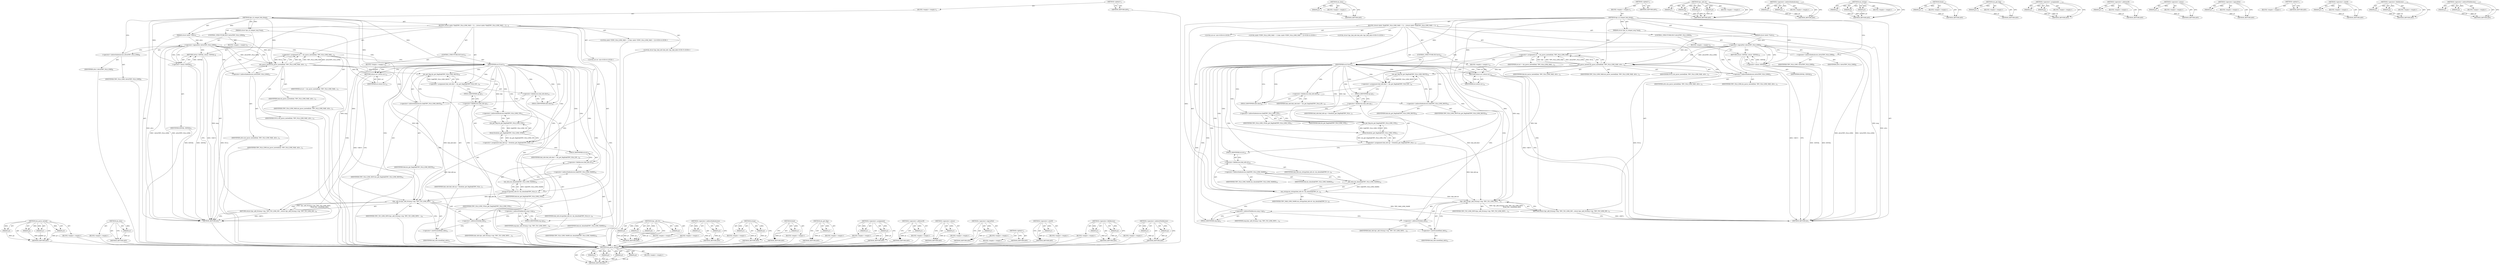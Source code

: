 digraph "&lt;operator&gt;.indirectFieldAccess" {
vulnerable_118 [label=<(METHOD,nla_parse_nested)>];
vulnerable_119 [label=<(PARAM,p1)>];
vulnerable_120 [label=<(PARAM,p2)>];
vulnerable_121 [label=<(PARAM,p3)>];
vulnerable_122 [label=<(PARAM,p4)>];
vulnerable_123 [label=<(BLOCK,&lt;empty&gt;,&lt;empty&gt;)>];
vulnerable_124 [label=<(METHOD_RETURN,ANY)>];
vulnerable_143 [label=<(METHOD,nla_data)>];
vulnerable_144 [label=<(PARAM,p1)>];
vulnerable_145 [label=<(BLOCK,&lt;empty&gt;,&lt;empty&gt;)>];
vulnerable_146 [label=<(METHOD_RETURN,ANY)>];
vulnerable_6 [label=<(METHOD,&lt;global&gt;)<SUB>1</SUB>>];
vulnerable_7 [label=<(BLOCK,&lt;empty&gt;,&lt;empty&gt;)<SUB>1</SUB>>];
vulnerable_8 [label=<(METHOD,tipc_nl_compat_link_dump)<SUB>1</SUB>>];
vulnerable_9 [label=<(PARAM,struct tipc_nl_compat_msg *msg)<SUB>1</SUB>>];
vulnerable_10 [label=<(PARAM,struct nlattr **attrs)<SUB>2</SUB>>];
vulnerable_11 [label=<(BLOCK,{
	struct nlattr *link[TIPC_NLA_LINK_MAX + 1];
...,{
	struct nlattr *link[TIPC_NLA_LINK_MAX + 1];
...)<SUB>3</SUB>>];
vulnerable_12 [label="<(LOCAL,nlattr *[TIPC_NLA_LINK_MAX + 1] link: nlattr *[TIPC_NLA_LINK_MAX + 1])<SUB>4</SUB>>"];
vulnerable_13 [label="<(LOCAL,struct tipc_link_info link_info: tipc_link_info)<SUB>5</SUB>>"];
vulnerable_14 [label="<(LOCAL,int err: int)<SUB>6</SUB>>"];
vulnerable_15 [label=<(CONTROL_STRUCTURE,IF,if (!attrs[TIPC_NLA_LINK]))<SUB>8</SUB>>];
vulnerable_16 [label=<(&lt;operator&gt;.logicalNot,!attrs[TIPC_NLA_LINK])<SUB>8</SUB>>];
vulnerable_17 [label=<(&lt;operator&gt;.indirectIndexAccess,attrs[TIPC_NLA_LINK])<SUB>8</SUB>>];
vulnerable_18 [label=<(IDENTIFIER,attrs,!attrs[TIPC_NLA_LINK])<SUB>8</SUB>>];
vulnerable_19 [label=<(IDENTIFIER,TIPC_NLA_LINK,!attrs[TIPC_NLA_LINK])<SUB>8</SUB>>];
vulnerable_20 [label=<(BLOCK,&lt;empty&gt;,&lt;empty&gt;)<SUB>9</SUB>>];
vulnerable_21 [label=<(RETURN,return -EINVAL;,return -EINVAL;)<SUB>9</SUB>>];
vulnerable_22 [label=<(&lt;operator&gt;.minus,-EINVAL)<SUB>9</SUB>>];
vulnerable_23 [label=<(IDENTIFIER,EINVAL,-EINVAL)<SUB>9</SUB>>];
vulnerable_24 [label=<(&lt;operator&gt;.assignment,err = nla_parse_nested(link, TIPC_NLA_LINK_MAX,...)<SUB>11</SUB>>];
vulnerable_25 [label=<(IDENTIFIER,err,err = nla_parse_nested(link, TIPC_NLA_LINK_MAX,...)<SUB>11</SUB>>];
vulnerable_26 [label=<(nla_parse_nested,nla_parse_nested(link, TIPC_NLA_LINK_MAX, attrs...)<SUB>11</SUB>>];
vulnerable_27 [label=<(IDENTIFIER,link,nla_parse_nested(link, TIPC_NLA_LINK_MAX, attrs...)<SUB>11</SUB>>];
vulnerable_28 [label=<(IDENTIFIER,TIPC_NLA_LINK_MAX,nla_parse_nested(link, TIPC_NLA_LINK_MAX, attrs...)<SUB>11</SUB>>];
vulnerable_29 [label=<(&lt;operator&gt;.indirectIndexAccess,attrs[TIPC_NLA_LINK])<SUB>11</SUB>>];
vulnerable_30 [label=<(IDENTIFIER,attrs,nla_parse_nested(link, TIPC_NLA_LINK_MAX, attrs...)<SUB>11</SUB>>];
vulnerable_31 [label=<(IDENTIFIER,TIPC_NLA_LINK,nla_parse_nested(link, TIPC_NLA_LINK_MAX, attrs...)<SUB>11</SUB>>];
vulnerable_32 [label=<(IDENTIFIER,NULL,nla_parse_nested(link, TIPC_NLA_LINK_MAX, attrs...)<SUB>12</SUB>>];
vulnerable_33 [label=<(CONTROL_STRUCTURE,IF,if (err))<SUB>13</SUB>>];
vulnerable_34 [label=<(IDENTIFIER,err,if (err))<SUB>13</SUB>>];
vulnerable_35 [label=<(BLOCK,&lt;empty&gt;,&lt;empty&gt;)<SUB>14</SUB>>];
vulnerable_36 [label=<(RETURN,return err;,return err;)<SUB>14</SUB>>];
vulnerable_37 [label=<(IDENTIFIER,err,return err;)<SUB>14</SUB>>];
vulnerable_38 [label=<(&lt;operator&gt;.assignment,link_info.dest = nla_get_flag(link[TIPC_NLA_LIN...)<SUB>16</SUB>>];
vulnerable_39 [label=<(&lt;operator&gt;.fieldAccess,link_info.dest)<SUB>16</SUB>>];
vulnerable_40 [label=<(IDENTIFIER,link_info,link_info.dest = nla_get_flag(link[TIPC_NLA_LIN...)<SUB>16</SUB>>];
vulnerable_41 [label=<(FIELD_IDENTIFIER,dest,dest)<SUB>16</SUB>>];
vulnerable_42 [label=<(nla_get_flag,nla_get_flag(link[TIPC_NLA_LINK_DEST]))<SUB>16</SUB>>];
vulnerable_43 [label=<(&lt;operator&gt;.indirectIndexAccess,link[TIPC_NLA_LINK_DEST])<SUB>16</SUB>>];
vulnerable_44 [label=<(IDENTIFIER,link,nla_get_flag(link[TIPC_NLA_LINK_DEST]))<SUB>16</SUB>>];
vulnerable_45 [label=<(IDENTIFIER,TIPC_NLA_LINK_DEST,nla_get_flag(link[TIPC_NLA_LINK_DEST]))<SUB>16</SUB>>];
vulnerable_46 [label=<(&lt;operator&gt;.assignment,link_info.up = htonl(nla_get_flag(link[TIPC_NLA...)<SUB>17</SUB>>];
vulnerable_47 [label=<(&lt;operator&gt;.fieldAccess,link_info.up)<SUB>17</SUB>>];
vulnerable_48 [label=<(IDENTIFIER,link_info,link_info.up = htonl(nla_get_flag(link[TIPC_NLA...)<SUB>17</SUB>>];
vulnerable_49 [label=<(FIELD_IDENTIFIER,up,up)<SUB>17</SUB>>];
vulnerable_50 [label=<(htonl,htonl(nla_get_flag(link[TIPC_NLA_LINK_UP])))<SUB>17</SUB>>];
vulnerable_51 [label=<(nla_get_flag,nla_get_flag(link[TIPC_NLA_LINK_UP]))<SUB>17</SUB>>];
vulnerable_52 [label=<(&lt;operator&gt;.indirectIndexAccess,link[TIPC_NLA_LINK_UP])<SUB>17</SUB>>];
vulnerable_53 [label=<(IDENTIFIER,link,nla_get_flag(link[TIPC_NLA_LINK_UP]))<SUB>17</SUB>>];
vulnerable_54 [label=<(IDENTIFIER,TIPC_NLA_LINK_UP,nla_get_flag(link[TIPC_NLA_LINK_UP]))<SUB>17</SUB>>];
vulnerable_55 [label=<(strcpy,strcpy(link_info.str, nla_data(link[TIPC_NLA_LI...)<SUB>18</SUB>>];
vulnerable_56 [label=<(&lt;operator&gt;.fieldAccess,link_info.str)<SUB>18</SUB>>];
vulnerable_57 [label=<(IDENTIFIER,link_info,strcpy(link_info.str, nla_data(link[TIPC_NLA_LI...)<SUB>18</SUB>>];
vulnerable_58 [label=<(FIELD_IDENTIFIER,str,str)<SUB>18</SUB>>];
vulnerable_59 [label=<(nla_data,nla_data(link[TIPC_NLA_LINK_NAME]))<SUB>18</SUB>>];
vulnerable_60 [label=<(&lt;operator&gt;.indirectIndexAccess,link[TIPC_NLA_LINK_NAME])<SUB>18</SUB>>];
vulnerable_61 [label=<(IDENTIFIER,link,nla_data(link[TIPC_NLA_LINK_NAME]))<SUB>18</SUB>>];
vulnerable_62 [label=<(IDENTIFIER,TIPC_NLA_LINK_NAME,nla_data(link[TIPC_NLA_LINK_NAME]))<SUB>18</SUB>>];
vulnerable_63 [label=<(RETURN,return tipc_add_tlv(msg-&gt;rep, TIPC_TLV_LINK_INF...,return tipc_add_tlv(msg-&gt;rep, TIPC_TLV_LINK_INF...)<SUB>20</SUB>>];
vulnerable_64 [label=<(tipc_add_tlv,tipc_add_tlv(msg-&gt;rep, TIPC_TLV_LINK_INFO,
 			...)<SUB>20</SUB>>];
vulnerable_65 [label=<(&lt;operator&gt;.indirectFieldAccess,msg-&gt;rep)<SUB>20</SUB>>];
vulnerable_66 [label=<(IDENTIFIER,msg,tipc_add_tlv(msg-&gt;rep, TIPC_TLV_LINK_INFO,
 			...)<SUB>20</SUB>>];
vulnerable_67 [label=<(FIELD_IDENTIFIER,rep,rep)<SUB>20</SUB>>];
vulnerable_68 [label=<(IDENTIFIER,TIPC_TLV_LINK_INFO,tipc_add_tlv(msg-&gt;rep, TIPC_TLV_LINK_INFO,
 			...)<SUB>20</SUB>>];
vulnerable_69 [label=<(&lt;operator&gt;.addressOf,&amp;link_info)<SUB>21</SUB>>];
vulnerable_70 [label=<(IDENTIFIER,link_info,tipc_add_tlv(msg-&gt;rep, TIPC_TLV_LINK_INFO,
 			...)<SUB>21</SUB>>];
vulnerable_71 [label=<(&lt;operator&gt;.sizeOf,sizeof(link_info))<SUB>21</SUB>>];
vulnerable_72 [label=<(IDENTIFIER,link_info,sizeof(link_info))<SUB>21</SUB>>];
vulnerable_73 [label=<(METHOD_RETURN,int)<SUB>1</SUB>>];
vulnerable_75 [label=<(METHOD_RETURN,ANY)<SUB>1</SUB>>];
vulnerable_147 [label=<(METHOD,tipc_add_tlv)>];
vulnerable_148 [label=<(PARAM,p1)>];
vulnerable_149 [label=<(PARAM,p2)>];
vulnerable_150 [label=<(PARAM,p3)>];
vulnerable_151 [label=<(PARAM,p4)>];
vulnerable_152 [label=<(BLOCK,&lt;empty&gt;,&lt;empty&gt;)>];
vulnerable_153 [label=<(METHOD_RETURN,ANY)>];
vulnerable_104 [label=<(METHOD,&lt;operator&gt;.indirectIndexAccess)>];
vulnerable_105 [label=<(PARAM,p1)>];
vulnerable_106 [label=<(PARAM,p2)>];
vulnerable_107 [label=<(BLOCK,&lt;empty&gt;,&lt;empty&gt;)>];
vulnerable_108 [label=<(METHOD_RETURN,ANY)>];
vulnerable_138 [label=<(METHOD,strcpy)>];
vulnerable_139 [label=<(PARAM,p1)>];
vulnerable_140 [label=<(PARAM,p2)>];
vulnerable_141 [label=<(BLOCK,&lt;empty&gt;,&lt;empty&gt;)>];
vulnerable_142 [label=<(METHOD_RETURN,ANY)>];
vulnerable_134 [label=<(METHOD,htonl)>];
vulnerable_135 [label=<(PARAM,p1)>];
vulnerable_136 [label=<(BLOCK,&lt;empty&gt;,&lt;empty&gt;)>];
vulnerable_137 [label=<(METHOD_RETURN,ANY)>];
vulnerable_130 [label=<(METHOD,nla_get_flag)>];
vulnerable_131 [label=<(PARAM,p1)>];
vulnerable_132 [label=<(BLOCK,&lt;empty&gt;,&lt;empty&gt;)>];
vulnerable_133 [label=<(METHOD_RETURN,ANY)>];
vulnerable_113 [label=<(METHOD,&lt;operator&gt;.assignment)>];
vulnerable_114 [label=<(PARAM,p1)>];
vulnerable_115 [label=<(PARAM,p2)>];
vulnerable_116 [label=<(BLOCK,&lt;empty&gt;,&lt;empty&gt;)>];
vulnerable_117 [label=<(METHOD_RETURN,ANY)>];
vulnerable_159 [label=<(METHOD,&lt;operator&gt;.addressOf)>];
vulnerable_160 [label=<(PARAM,p1)>];
vulnerable_161 [label=<(BLOCK,&lt;empty&gt;,&lt;empty&gt;)>];
vulnerable_162 [label=<(METHOD_RETURN,ANY)>];
vulnerable_109 [label=<(METHOD,&lt;operator&gt;.minus)>];
vulnerable_110 [label=<(PARAM,p1)>];
vulnerable_111 [label=<(BLOCK,&lt;empty&gt;,&lt;empty&gt;)>];
vulnerable_112 [label=<(METHOD_RETURN,ANY)>];
vulnerable_100 [label=<(METHOD,&lt;operator&gt;.logicalNot)>];
vulnerable_101 [label=<(PARAM,p1)>];
vulnerable_102 [label=<(BLOCK,&lt;empty&gt;,&lt;empty&gt;)>];
vulnerable_103 [label=<(METHOD_RETURN,ANY)>];
vulnerable_94 [label=<(METHOD,&lt;global&gt;)<SUB>1</SUB>>];
vulnerable_95 [label=<(BLOCK,&lt;empty&gt;,&lt;empty&gt;)>];
vulnerable_96 [label=<(METHOD_RETURN,ANY)>];
vulnerable_163 [label=<(METHOD,&lt;operator&gt;.sizeOf)>];
vulnerable_164 [label=<(PARAM,p1)>];
vulnerable_165 [label=<(BLOCK,&lt;empty&gt;,&lt;empty&gt;)>];
vulnerable_166 [label=<(METHOD_RETURN,ANY)>];
vulnerable_125 [label=<(METHOD,&lt;operator&gt;.fieldAccess)>];
vulnerable_126 [label=<(PARAM,p1)>];
vulnerable_127 [label=<(PARAM,p2)>];
vulnerable_128 [label=<(BLOCK,&lt;empty&gt;,&lt;empty&gt;)>];
vulnerable_129 [label=<(METHOD_RETURN,ANY)>];
vulnerable_154 [label=<(METHOD,&lt;operator&gt;.indirectFieldAccess)>];
vulnerable_155 [label=<(PARAM,p1)>];
vulnerable_156 [label=<(PARAM,p2)>];
vulnerable_157 [label=<(BLOCK,&lt;empty&gt;,&lt;empty&gt;)>];
vulnerable_158 [label=<(METHOD_RETURN,ANY)>];
fixed_119 [label=<(METHOD,nla_parse_nested)>];
fixed_120 [label=<(PARAM,p1)>];
fixed_121 [label=<(PARAM,p2)>];
fixed_122 [label=<(PARAM,p3)>];
fixed_123 [label=<(PARAM,p4)>];
fixed_124 [label=<(BLOCK,&lt;empty&gt;,&lt;empty&gt;)>];
fixed_125 [label=<(METHOD_RETURN,ANY)>];
fixed_145 [label=<(METHOD,nla_data)>];
fixed_146 [label=<(PARAM,p1)>];
fixed_147 [label=<(BLOCK,&lt;empty&gt;,&lt;empty&gt;)>];
fixed_148 [label=<(METHOD_RETURN,ANY)>];
fixed_6 [label=<(METHOD,&lt;global&gt;)<SUB>1</SUB>>];
fixed_7 [label=<(BLOCK,&lt;empty&gt;,&lt;empty&gt;)<SUB>1</SUB>>];
fixed_8 [label=<(METHOD,tipc_nl_compat_link_dump)<SUB>1</SUB>>];
fixed_9 [label=<(PARAM,struct tipc_nl_compat_msg *msg)<SUB>1</SUB>>];
fixed_10 [label=<(PARAM,struct nlattr **attrs)<SUB>2</SUB>>];
fixed_11 [label=<(BLOCK,{
	struct nlattr *link[TIPC_NLA_LINK_MAX + 1];
...,{
	struct nlattr *link[TIPC_NLA_LINK_MAX + 1];
...)<SUB>3</SUB>>];
fixed_12 [label="<(LOCAL,nlattr *[TIPC_NLA_LINK_MAX + 1] link: nlattr *[TIPC_NLA_LINK_MAX + 1])<SUB>4</SUB>>"];
fixed_13 [label="<(LOCAL,struct tipc_link_info link_info: tipc_link_info)<SUB>5</SUB>>"];
fixed_14 [label="<(LOCAL,int err: int)<SUB>6</SUB>>"];
fixed_15 [label=<(CONTROL_STRUCTURE,IF,if (!attrs[TIPC_NLA_LINK]))<SUB>8</SUB>>];
fixed_16 [label=<(&lt;operator&gt;.logicalNot,!attrs[TIPC_NLA_LINK])<SUB>8</SUB>>];
fixed_17 [label=<(&lt;operator&gt;.indirectIndexAccess,attrs[TIPC_NLA_LINK])<SUB>8</SUB>>];
fixed_18 [label=<(IDENTIFIER,attrs,!attrs[TIPC_NLA_LINK])<SUB>8</SUB>>];
fixed_19 [label=<(IDENTIFIER,TIPC_NLA_LINK,!attrs[TIPC_NLA_LINK])<SUB>8</SUB>>];
fixed_20 [label=<(BLOCK,&lt;empty&gt;,&lt;empty&gt;)<SUB>9</SUB>>];
fixed_21 [label=<(RETURN,return -EINVAL;,return -EINVAL;)<SUB>9</SUB>>];
fixed_22 [label=<(&lt;operator&gt;.minus,-EINVAL)<SUB>9</SUB>>];
fixed_23 [label=<(IDENTIFIER,EINVAL,-EINVAL)<SUB>9</SUB>>];
fixed_24 [label=<(&lt;operator&gt;.assignment,err = nla_parse_nested(link, TIPC_NLA_LINK_MAX,...)<SUB>11</SUB>>];
fixed_25 [label=<(IDENTIFIER,err,err = nla_parse_nested(link, TIPC_NLA_LINK_MAX,...)<SUB>11</SUB>>];
fixed_26 [label=<(nla_parse_nested,nla_parse_nested(link, TIPC_NLA_LINK_MAX, attrs...)<SUB>11</SUB>>];
fixed_27 [label=<(IDENTIFIER,link,nla_parse_nested(link, TIPC_NLA_LINK_MAX, attrs...)<SUB>11</SUB>>];
fixed_28 [label=<(IDENTIFIER,TIPC_NLA_LINK_MAX,nla_parse_nested(link, TIPC_NLA_LINK_MAX, attrs...)<SUB>11</SUB>>];
fixed_29 [label=<(&lt;operator&gt;.indirectIndexAccess,attrs[TIPC_NLA_LINK])<SUB>11</SUB>>];
fixed_30 [label=<(IDENTIFIER,attrs,nla_parse_nested(link, TIPC_NLA_LINK_MAX, attrs...)<SUB>11</SUB>>];
fixed_31 [label=<(IDENTIFIER,TIPC_NLA_LINK,nla_parse_nested(link, TIPC_NLA_LINK_MAX, attrs...)<SUB>11</SUB>>];
fixed_32 [label=<(IDENTIFIER,NULL,nla_parse_nested(link, TIPC_NLA_LINK_MAX, attrs...)<SUB>12</SUB>>];
fixed_33 [label=<(CONTROL_STRUCTURE,IF,if (err))<SUB>13</SUB>>];
fixed_34 [label=<(IDENTIFIER,err,if (err))<SUB>13</SUB>>];
fixed_35 [label=<(BLOCK,&lt;empty&gt;,&lt;empty&gt;)<SUB>14</SUB>>];
fixed_36 [label=<(RETURN,return err;,return err;)<SUB>14</SUB>>];
fixed_37 [label=<(IDENTIFIER,err,return err;)<SUB>14</SUB>>];
fixed_38 [label=<(&lt;operator&gt;.assignment,link_info.dest = nla_get_flag(link[TIPC_NLA_LIN...)<SUB>16</SUB>>];
fixed_39 [label=<(&lt;operator&gt;.fieldAccess,link_info.dest)<SUB>16</SUB>>];
fixed_40 [label=<(IDENTIFIER,link_info,link_info.dest = nla_get_flag(link[TIPC_NLA_LIN...)<SUB>16</SUB>>];
fixed_41 [label=<(FIELD_IDENTIFIER,dest,dest)<SUB>16</SUB>>];
fixed_42 [label=<(nla_get_flag,nla_get_flag(link[TIPC_NLA_LINK_DEST]))<SUB>16</SUB>>];
fixed_43 [label=<(&lt;operator&gt;.indirectIndexAccess,link[TIPC_NLA_LINK_DEST])<SUB>16</SUB>>];
fixed_44 [label=<(IDENTIFIER,link,nla_get_flag(link[TIPC_NLA_LINK_DEST]))<SUB>16</SUB>>];
fixed_45 [label=<(IDENTIFIER,TIPC_NLA_LINK_DEST,nla_get_flag(link[TIPC_NLA_LINK_DEST]))<SUB>16</SUB>>];
fixed_46 [label=<(&lt;operator&gt;.assignment,link_info.up = htonl(nla_get_flag(link[TIPC_NLA...)<SUB>17</SUB>>];
fixed_47 [label=<(&lt;operator&gt;.fieldAccess,link_info.up)<SUB>17</SUB>>];
fixed_48 [label=<(IDENTIFIER,link_info,link_info.up = htonl(nla_get_flag(link[TIPC_NLA...)<SUB>17</SUB>>];
fixed_49 [label=<(FIELD_IDENTIFIER,up,up)<SUB>17</SUB>>];
fixed_50 [label=<(htonl,htonl(nla_get_flag(link[TIPC_NLA_LINK_UP])))<SUB>17</SUB>>];
fixed_51 [label=<(nla_get_flag,nla_get_flag(link[TIPC_NLA_LINK_UP]))<SUB>17</SUB>>];
fixed_52 [label=<(&lt;operator&gt;.indirectIndexAccess,link[TIPC_NLA_LINK_UP])<SUB>17</SUB>>];
fixed_53 [label=<(IDENTIFIER,link,nla_get_flag(link[TIPC_NLA_LINK_UP]))<SUB>17</SUB>>];
fixed_54 [label=<(IDENTIFIER,TIPC_NLA_LINK_UP,nla_get_flag(link[TIPC_NLA_LINK_UP]))<SUB>17</SUB>>];
fixed_55 [label=<(nla_strlcpy,nla_strlcpy(link_info.str, nla_data(link[TIPC_N...)<SUB>18</SUB>>];
fixed_56 [label=<(&lt;operator&gt;.fieldAccess,link_info.str)<SUB>18</SUB>>];
fixed_57 [label=<(IDENTIFIER,link_info,nla_strlcpy(link_info.str, nla_data(link[TIPC_N...)<SUB>18</SUB>>];
fixed_58 [label=<(FIELD_IDENTIFIER,str,str)<SUB>18</SUB>>];
fixed_59 [label=<(nla_data,nla_data(link[TIPC_NLA_LINK_NAME]))<SUB>18</SUB>>];
fixed_60 [label=<(&lt;operator&gt;.indirectIndexAccess,link[TIPC_NLA_LINK_NAME])<SUB>18</SUB>>];
fixed_61 [label=<(IDENTIFIER,link,nla_data(link[TIPC_NLA_LINK_NAME]))<SUB>18</SUB>>];
fixed_62 [label=<(IDENTIFIER,TIPC_NLA_LINK_NAME,nla_data(link[TIPC_NLA_LINK_NAME]))<SUB>18</SUB>>];
fixed_63 [label=<(IDENTIFIER,TIPC_MAX_LINK_NAME,nla_strlcpy(link_info.str, nla_data(link[TIPC_N...)<SUB>19</SUB>>];
fixed_64 [label=<(RETURN,return tipc_add_tlv(msg-&gt;rep, TIPC_TLV_LINK_INF...,return tipc_add_tlv(msg-&gt;rep, TIPC_TLV_LINK_INF...)<SUB>21</SUB>>];
fixed_65 [label=<(tipc_add_tlv,tipc_add_tlv(msg-&gt;rep, TIPC_TLV_LINK_INFO,
 			...)<SUB>21</SUB>>];
fixed_66 [label=<(&lt;operator&gt;.indirectFieldAccess,msg-&gt;rep)<SUB>21</SUB>>];
fixed_67 [label=<(IDENTIFIER,msg,tipc_add_tlv(msg-&gt;rep, TIPC_TLV_LINK_INFO,
 			...)<SUB>21</SUB>>];
fixed_68 [label=<(FIELD_IDENTIFIER,rep,rep)<SUB>21</SUB>>];
fixed_69 [label=<(IDENTIFIER,TIPC_TLV_LINK_INFO,tipc_add_tlv(msg-&gt;rep, TIPC_TLV_LINK_INFO,
 			...)<SUB>21</SUB>>];
fixed_70 [label=<(&lt;operator&gt;.addressOf,&amp;link_info)<SUB>22</SUB>>];
fixed_71 [label=<(IDENTIFIER,link_info,tipc_add_tlv(msg-&gt;rep, TIPC_TLV_LINK_INFO,
 			...)<SUB>22</SUB>>];
fixed_72 [label=<(&lt;operator&gt;.sizeOf,sizeof(link_info))<SUB>22</SUB>>];
fixed_73 [label=<(IDENTIFIER,link_info,sizeof(link_info))<SUB>22</SUB>>];
fixed_74 [label=<(METHOD_RETURN,int)<SUB>1</SUB>>];
fixed_76 [label=<(METHOD_RETURN,ANY)<SUB>1</SUB>>];
fixed_149 [label=<(METHOD,tipc_add_tlv)>];
fixed_150 [label=<(PARAM,p1)>];
fixed_151 [label=<(PARAM,p2)>];
fixed_152 [label=<(PARAM,p3)>];
fixed_153 [label=<(PARAM,p4)>];
fixed_154 [label=<(BLOCK,&lt;empty&gt;,&lt;empty&gt;)>];
fixed_155 [label=<(METHOD_RETURN,ANY)>];
fixed_105 [label=<(METHOD,&lt;operator&gt;.indirectIndexAccess)>];
fixed_106 [label=<(PARAM,p1)>];
fixed_107 [label=<(PARAM,p2)>];
fixed_108 [label=<(BLOCK,&lt;empty&gt;,&lt;empty&gt;)>];
fixed_109 [label=<(METHOD_RETURN,ANY)>];
fixed_139 [label=<(METHOD,nla_strlcpy)>];
fixed_140 [label=<(PARAM,p1)>];
fixed_141 [label=<(PARAM,p2)>];
fixed_142 [label=<(PARAM,p3)>];
fixed_143 [label=<(BLOCK,&lt;empty&gt;,&lt;empty&gt;)>];
fixed_144 [label=<(METHOD_RETURN,ANY)>];
fixed_135 [label=<(METHOD,htonl)>];
fixed_136 [label=<(PARAM,p1)>];
fixed_137 [label=<(BLOCK,&lt;empty&gt;,&lt;empty&gt;)>];
fixed_138 [label=<(METHOD_RETURN,ANY)>];
fixed_131 [label=<(METHOD,nla_get_flag)>];
fixed_132 [label=<(PARAM,p1)>];
fixed_133 [label=<(BLOCK,&lt;empty&gt;,&lt;empty&gt;)>];
fixed_134 [label=<(METHOD_RETURN,ANY)>];
fixed_114 [label=<(METHOD,&lt;operator&gt;.assignment)>];
fixed_115 [label=<(PARAM,p1)>];
fixed_116 [label=<(PARAM,p2)>];
fixed_117 [label=<(BLOCK,&lt;empty&gt;,&lt;empty&gt;)>];
fixed_118 [label=<(METHOD_RETURN,ANY)>];
fixed_161 [label=<(METHOD,&lt;operator&gt;.addressOf)>];
fixed_162 [label=<(PARAM,p1)>];
fixed_163 [label=<(BLOCK,&lt;empty&gt;,&lt;empty&gt;)>];
fixed_164 [label=<(METHOD_RETURN,ANY)>];
fixed_110 [label=<(METHOD,&lt;operator&gt;.minus)>];
fixed_111 [label=<(PARAM,p1)>];
fixed_112 [label=<(BLOCK,&lt;empty&gt;,&lt;empty&gt;)>];
fixed_113 [label=<(METHOD_RETURN,ANY)>];
fixed_101 [label=<(METHOD,&lt;operator&gt;.logicalNot)>];
fixed_102 [label=<(PARAM,p1)>];
fixed_103 [label=<(BLOCK,&lt;empty&gt;,&lt;empty&gt;)>];
fixed_104 [label=<(METHOD_RETURN,ANY)>];
fixed_95 [label=<(METHOD,&lt;global&gt;)<SUB>1</SUB>>];
fixed_96 [label=<(BLOCK,&lt;empty&gt;,&lt;empty&gt;)>];
fixed_97 [label=<(METHOD_RETURN,ANY)>];
fixed_165 [label=<(METHOD,&lt;operator&gt;.sizeOf)>];
fixed_166 [label=<(PARAM,p1)>];
fixed_167 [label=<(BLOCK,&lt;empty&gt;,&lt;empty&gt;)>];
fixed_168 [label=<(METHOD_RETURN,ANY)>];
fixed_126 [label=<(METHOD,&lt;operator&gt;.fieldAccess)>];
fixed_127 [label=<(PARAM,p1)>];
fixed_128 [label=<(PARAM,p2)>];
fixed_129 [label=<(BLOCK,&lt;empty&gt;,&lt;empty&gt;)>];
fixed_130 [label=<(METHOD_RETURN,ANY)>];
fixed_156 [label=<(METHOD,&lt;operator&gt;.indirectFieldAccess)>];
fixed_157 [label=<(PARAM,p1)>];
fixed_158 [label=<(PARAM,p2)>];
fixed_159 [label=<(BLOCK,&lt;empty&gt;,&lt;empty&gt;)>];
fixed_160 [label=<(METHOD_RETURN,ANY)>];
vulnerable_118 -> vulnerable_119  [key=0, label="AST: "];
vulnerable_118 -> vulnerable_119  [key=1, label="DDG: "];
vulnerable_118 -> vulnerable_123  [key=0, label="AST: "];
vulnerable_118 -> vulnerable_120  [key=0, label="AST: "];
vulnerable_118 -> vulnerable_120  [key=1, label="DDG: "];
vulnerable_118 -> vulnerable_124  [key=0, label="AST: "];
vulnerable_118 -> vulnerable_124  [key=1, label="CFG: "];
vulnerable_118 -> vulnerable_121  [key=0, label="AST: "];
vulnerable_118 -> vulnerable_121  [key=1, label="DDG: "];
vulnerable_118 -> vulnerable_122  [key=0, label="AST: "];
vulnerable_118 -> vulnerable_122  [key=1, label="DDG: "];
vulnerable_119 -> vulnerable_124  [key=0, label="DDG: p1"];
vulnerable_120 -> vulnerable_124  [key=0, label="DDG: p2"];
vulnerable_121 -> vulnerable_124  [key=0, label="DDG: p3"];
vulnerable_122 -> vulnerable_124  [key=0, label="DDG: p4"];
vulnerable_123 -> fixed_119  [key=0];
vulnerable_124 -> fixed_119  [key=0];
vulnerable_143 -> vulnerable_144  [key=0, label="AST: "];
vulnerable_143 -> vulnerable_144  [key=1, label="DDG: "];
vulnerable_143 -> vulnerable_145  [key=0, label="AST: "];
vulnerable_143 -> vulnerable_146  [key=0, label="AST: "];
vulnerable_143 -> vulnerable_146  [key=1, label="CFG: "];
vulnerable_144 -> vulnerable_146  [key=0, label="DDG: p1"];
vulnerable_145 -> fixed_119  [key=0];
vulnerable_146 -> fixed_119  [key=0];
vulnerable_6 -> vulnerable_7  [key=0, label="AST: "];
vulnerable_6 -> vulnerable_75  [key=0, label="AST: "];
vulnerable_6 -> vulnerable_75  [key=1, label="CFG: "];
vulnerable_7 -> vulnerable_8  [key=0, label="AST: "];
vulnerable_8 -> vulnerable_9  [key=0, label="AST: "];
vulnerable_8 -> vulnerable_9  [key=1, label="DDG: "];
vulnerable_8 -> vulnerable_10  [key=0, label="AST: "];
vulnerable_8 -> vulnerable_10  [key=1, label="DDG: "];
vulnerable_8 -> vulnerable_11  [key=0, label="AST: "];
vulnerable_8 -> vulnerable_73  [key=0, label="AST: "];
vulnerable_8 -> vulnerable_17  [key=0, label="CFG: "];
vulnerable_8 -> vulnerable_34  [key=0, label="DDG: "];
vulnerable_8 -> vulnerable_26  [key=0, label="DDG: "];
vulnerable_8 -> vulnerable_64  [key=0, label="DDG: "];
vulnerable_8 -> vulnerable_37  [key=0, label="DDG: "];
vulnerable_8 -> vulnerable_22  [key=0, label="DDG: "];
vulnerable_9 -> vulnerable_73  [key=0, label="DDG: msg"];
vulnerable_9 -> vulnerable_64  [key=0, label="DDG: msg"];
vulnerable_10 -> vulnerable_73  [key=0, label="DDG: attrs"];
vulnerable_10 -> vulnerable_16  [key=0, label="DDG: attrs"];
vulnerable_10 -> vulnerable_26  [key=0, label="DDG: attrs"];
vulnerable_11 -> vulnerable_12  [key=0, label="AST: "];
vulnerable_11 -> vulnerable_13  [key=0, label="AST: "];
vulnerable_11 -> vulnerable_14  [key=0, label="AST: "];
vulnerable_11 -> vulnerable_15  [key=0, label="AST: "];
vulnerable_11 -> vulnerable_24  [key=0, label="AST: "];
vulnerable_11 -> vulnerable_33  [key=0, label="AST: "];
vulnerable_11 -> vulnerable_38  [key=0, label="AST: "];
vulnerable_11 -> vulnerable_46  [key=0, label="AST: "];
vulnerable_11 -> vulnerable_55  [key=0, label="AST: "];
vulnerable_11 -> vulnerable_63  [key=0, label="AST: "];
vulnerable_12 -> fixed_119  [key=0];
vulnerable_13 -> fixed_119  [key=0];
vulnerable_14 -> fixed_119  [key=0];
vulnerable_15 -> vulnerable_16  [key=0, label="AST: "];
vulnerable_15 -> vulnerable_20  [key=0, label="AST: "];
vulnerable_16 -> vulnerable_17  [key=0, label="AST: "];
vulnerable_16 -> vulnerable_22  [key=0, label="CFG: "];
vulnerable_16 -> vulnerable_22  [key=1, label="CDG: "];
vulnerable_16 -> vulnerable_29  [key=0, label="CFG: "];
vulnerable_16 -> vulnerable_29  [key=1, label="CDG: "];
vulnerable_16 -> vulnerable_73  [key=0, label="DDG: attrs[TIPC_NLA_LINK]"];
vulnerable_16 -> vulnerable_73  [key=1, label="DDG: !attrs[TIPC_NLA_LINK]"];
vulnerable_16 -> vulnerable_26  [key=0, label="DDG: attrs[TIPC_NLA_LINK]"];
vulnerable_16 -> vulnerable_26  [key=1, label="CDG: "];
vulnerable_16 -> vulnerable_34  [key=0, label="CDG: "];
vulnerable_16 -> vulnerable_21  [key=0, label="CDG: "];
vulnerable_16 -> vulnerable_24  [key=0, label="CDG: "];
vulnerable_17 -> vulnerable_18  [key=0, label="AST: "];
vulnerable_17 -> vulnerable_19  [key=0, label="AST: "];
vulnerable_17 -> vulnerable_16  [key=0, label="CFG: "];
vulnerable_18 -> fixed_119  [key=0];
vulnerable_19 -> fixed_119  [key=0];
vulnerable_20 -> vulnerable_21  [key=0, label="AST: "];
vulnerable_21 -> vulnerable_22  [key=0, label="AST: "];
vulnerable_21 -> vulnerable_73  [key=0, label="CFG: "];
vulnerable_21 -> vulnerable_73  [key=1, label="DDG: &lt;RET&gt;"];
vulnerable_22 -> vulnerable_23  [key=0, label="AST: "];
vulnerable_22 -> vulnerable_21  [key=0, label="CFG: "];
vulnerable_22 -> vulnerable_21  [key=1, label="DDG: -EINVAL"];
vulnerable_22 -> vulnerable_73  [key=0, label="DDG: EINVAL"];
vulnerable_22 -> vulnerable_73  [key=1, label="DDG: -EINVAL"];
vulnerable_23 -> fixed_119  [key=0];
vulnerable_24 -> vulnerable_25  [key=0, label="AST: "];
vulnerable_24 -> vulnerable_26  [key=0, label="AST: "];
vulnerable_24 -> vulnerable_34  [key=0, label="CFG: "];
vulnerable_24 -> vulnerable_37  [key=0, label="DDG: err"];
vulnerable_25 -> fixed_119  [key=0];
vulnerable_26 -> vulnerable_27  [key=0, label="AST: "];
vulnerable_26 -> vulnerable_28  [key=0, label="AST: "];
vulnerable_26 -> vulnerable_29  [key=0, label="AST: "];
vulnerable_26 -> vulnerable_32  [key=0, label="AST: "];
vulnerable_26 -> vulnerable_24  [key=0, label="CFG: "];
vulnerable_26 -> vulnerable_24  [key=1, label="DDG: link"];
vulnerable_26 -> vulnerable_24  [key=2, label="DDG: TIPC_NLA_LINK_MAX"];
vulnerable_26 -> vulnerable_24  [key=3, label="DDG: attrs[TIPC_NLA_LINK]"];
vulnerable_26 -> vulnerable_24  [key=4, label="DDG: NULL"];
vulnerable_26 -> vulnerable_73  [key=0, label="DDG: NULL"];
vulnerable_26 -> vulnerable_42  [key=0, label="DDG: link"];
vulnerable_26 -> vulnerable_59  [key=0, label="DDG: link"];
vulnerable_26 -> vulnerable_51  [key=0, label="DDG: link"];
vulnerable_27 -> fixed_119  [key=0];
vulnerable_28 -> fixed_119  [key=0];
vulnerable_29 -> vulnerable_30  [key=0, label="AST: "];
vulnerable_29 -> vulnerable_31  [key=0, label="AST: "];
vulnerable_29 -> vulnerable_26  [key=0, label="CFG: "];
vulnerable_30 -> fixed_119  [key=0];
vulnerable_31 -> fixed_119  [key=0];
vulnerable_32 -> fixed_119  [key=0];
vulnerable_33 -> vulnerable_34  [key=0, label="AST: "];
vulnerable_33 -> vulnerable_35  [key=0, label="AST: "];
vulnerable_34 -> vulnerable_36  [key=0, label="CFG: "];
vulnerable_34 -> vulnerable_36  [key=1, label="CDG: "];
vulnerable_34 -> vulnerable_41  [key=0, label="CFG: "];
vulnerable_34 -> vulnerable_41  [key=1, label="CDG: "];
vulnerable_34 -> vulnerable_47  [key=0, label="CDG: "];
vulnerable_34 -> vulnerable_49  [key=0, label="CDG: "];
vulnerable_34 -> vulnerable_60  [key=0, label="CDG: "];
vulnerable_34 -> vulnerable_64  [key=0, label="CDG: "];
vulnerable_34 -> vulnerable_42  [key=0, label="CDG: "];
vulnerable_34 -> vulnerable_51  [key=0, label="CDG: "];
vulnerable_34 -> vulnerable_52  [key=0, label="CDG: "];
vulnerable_34 -> vulnerable_46  [key=0, label="CDG: "];
vulnerable_34 -> vulnerable_38  [key=0, label="CDG: "];
vulnerable_34 -> vulnerable_56  [key=0, label="CDG: "];
vulnerable_34 -> vulnerable_69  [key=0, label="CDG: "];
vulnerable_34 -> vulnerable_67  [key=0, label="CDG: "];
vulnerable_34 -> vulnerable_65  [key=0, label="CDG: "];
vulnerable_34 -> vulnerable_50  [key=0, label="CDG: "];
vulnerable_34 -> vulnerable_59  [key=0, label="CDG: "];
vulnerable_34 -> vulnerable_43  [key=0, label="CDG: "];
vulnerable_34 -> vulnerable_58  [key=0, label="CDG: "];
vulnerable_34 -> vulnerable_71  [key=0, label="CDG: "];
vulnerable_34 -> vulnerable_63  [key=0, label="CDG: "];
vulnerable_34 -> vulnerable_55  [key=0, label="CDG: "];
vulnerable_34 -> vulnerable_39  [key=0, label="CDG: "];
vulnerable_35 -> vulnerable_36  [key=0, label="AST: "];
vulnerable_36 -> vulnerable_37  [key=0, label="AST: "];
vulnerable_36 -> vulnerable_73  [key=0, label="CFG: "];
vulnerable_36 -> vulnerable_73  [key=1, label="DDG: &lt;RET&gt;"];
vulnerable_37 -> vulnerable_36  [key=0, label="DDG: err"];
vulnerable_38 -> vulnerable_39  [key=0, label="AST: "];
vulnerable_38 -> vulnerable_42  [key=0, label="AST: "];
vulnerable_38 -> vulnerable_49  [key=0, label="CFG: "];
vulnerable_38 -> vulnerable_64  [key=0, label="DDG: link_info.dest"];
vulnerable_39 -> vulnerable_40  [key=0, label="AST: "];
vulnerable_39 -> vulnerable_41  [key=0, label="AST: "];
vulnerable_39 -> vulnerable_43  [key=0, label="CFG: "];
vulnerable_40 -> fixed_119  [key=0];
vulnerable_41 -> vulnerable_39  [key=0, label="CFG: "];
vulnerable_42 -> vulnerable_43  [key=0, label="AST: "];
vulnerable_42 -> vulnerable_38  [key=0, label="CFG: "];
vulnerable_42 -> vulnerable_38  [key=1, label="DDG: link[TIPC_NLA_LINK_DEST]"];
vulnerable_43 -> vulnerable_44  [key=0, label="AST: "];
vulnerable_43 -> vulnerable_45  [key=0, label="AST: "];
vulnerable_43 -> vulnerable_42  [key=0, label="CFG: "];
vulnerable_44 -> fixed_119  [key=0];
vulnerable_45 -> fixed_119  [key=0];
vulnerable_46 -> vulnerable_47  [key=0, label="AST: "];
vulnerable_46 -> vulnerable_50  [key=0, label="AST: "];
vulnerable_46 -> vulnerable_58  [key=0, label="CFG: "];
vulnerable_46 -> vulnerable_64  [key=0, label="DDG: link_info.up"];
vulnerable_47 -> vulnerable_48  [key=0, label="AST: "];
vulnerable_47 -> vulnerable_49  [key=0, label="AST: "];
vulnerable_47 -> vulnerable_52  [key=0, label="CFG: "];
vulnerable_48 -> fixed_119  [key=0];
vulnerable_49 -> vulnerable_47  [key=0, label="CFG: "];
vulnerable_50 -> vulnerable_51  [key=0, label="AST: "];
vulnerable_50 -> vulnerable_46  [key=0, label="CFG: "];
vulnerable_50 -> vulnerable_46  [key=1, label="DDG: nla_get_flag(link[TIPC_NLA_LINK_UP])"];
vulnerable_51 -> vulnerable_52  [key=0, label="AST: "];
vulnerable_51 -> vulnerable_50  [key=0, label="CFG: "];
vulnerable_51 -> vulnerable_50  [key=1, label="DDG: link[TIPC_NLA_LINK_UP]"];
vulnerable_52 -> vulnerable_53  [key=0, label="AST: "];
vulnerable_52 -> vulnerable_54  [key=0, label="AST: "];
vulnerable_52 -> vulnerable_51  [key=0, label="CFG: "];
vulnerable_53 -> fixed_119  [key=0];
vulnerable_54 -> fixed_119  [key=0];
vulnerable_55 -> vulnerable_56  [key=0, label="AST: "];
vulnerable_55 -> vulnerable_59  [key=0, label="AST: "];
vulnerable_55 -> vulnerable_67  [key=0, label="CFG: "];
vulnerable_55 -> vulnerable_64  [key=0, label="DDG: link_info.str"];
vulnerable_56 -> vulnerable_57  [key=0, label="AST: "];
vulnerable_56 -> vulnerable_58  [key=0, label="AST: "];
vulnerable_56 -> vulnerable_60  [key=0, label="CFG: "];
vulnerable_57 -> fixed_119  [key=0];
vulnerable_58 -> vulnerable_56  [key=0, label="CFG: "];
vulnerable_59 -> vulnerable_60  [key=0, label="AST: "];
vulnerable_59 -> vulnerable_55  [key=0, label="CFG: "];
vulnerable_59 -> vulnerable_55  [key=1, label="DDG: link[TIPC_NLA_LINK_NAME]"];
vulnerable_60 -> vulnerable_61  [key=0, label="AST: "];
vulnerable_60 -> vulnerable_62  [key=0, label="AST: "];
vulnerable_60 -> vulnerable_59  [key=0, label="CFG: "];
vulnerable_61 -> fixed_119  [key=0];
vulnerable_62 -> fixed_119  [key=0];
vulnerable_63 -> vulnerable_64  [key=0, label="AST: "];
vulnerable_63 -> vulnerable_73  [key=0, label="CFG: "];
vulnerable_63 -> vulnerable_73  [key=1, label="DDG: &lt;RET&gt;"];
vulnerable_64 -> vulnerable_65  [key=0, label="AST: "];
vulnerable_64 -> vulnerable_68  [key=0, label="AST: "];
vulnerable_64 -> vulnerable_69  [key=0, label="AST: "];
vulnerable_64 -> vulnerable_71  [key=0, label="AST: "];
vulnerable_64 -> vulnerable_63  [key=0, label="CFG: "];
vulnerable_64 -> vulnerable_63  [key=1, label="DDG: tipc_add_tlv(msg-&gt;rep, TIPC_TLV_LINK_INFO,
 			    &amp;link_info, sizeof(link_info))"];
vulnerable_65 -> vulnerable_66  [key=0, label="AST: "];
vulnerable_65 -> vulnerable_67  [key=0, label="AST: "];
vulnerable_65 -> vulnerable_69  [key=0, label="CFG: "];
vulnerable_66 -> fixed_119  [key=0];
vulnerable_67 -> vulnerable_65  [key=0, label="CFG: "];
vulnerable_68 -> fixed_119  [key=0];
vulnerable_69 -> vulnerable_70  [key=0, label="AST: "];
vulnerable_69 -> vulnerable_71  [key=0, label="CFG: "];
vulnerable_70 -> fixed_119  [key=0];
vulnerable_71 -> vulnerable_72  [key=0, label="AST: "];
vulnerable_71 -> vulnerable_64  [key=0, label="CFG: "];
vulnerable_72 -> fixed_119  [key=0];
vulnerable_73 -> fixed_119  [key=0];
vulnerable_75 -> fixed_119  [key=0];
vulnerable_147 -> vulnerable_148  [key=0, label="AST: "];
vulnerable_147 -> vulnerable_148  [key=1, label="DDG: "];
vulnerable_147 -> vulnerable_152  [key=0, label="AST: "];
vulnerable_147 -> vulnerable_149  [key=0, label="AST: "];
vulnerable_147 -> vulnerable_149  [key=1, label="DDG: "];
vulnerable_147 -> vulnerable_153  [key=0, label="AST: "];
vulnerable_147 -> vulnerable_153  [key=1, label="CFG: "];
vulnerable_147 -> vulnerable_150  [key=0, label="AST: "];
vulnerable_147 -> vulnerable_150  [key=1, label="DDG: "];
vulnerable_147 -> vulnerable_151  [key=0, label="AST: "];
vulnerable_147 -> vulnerable_151  [key=1, label="DDG: "];
vulnerable_148 -> vulnerable_153  [key=0, label="DDG: p1"];
vulnerable_149 -> vulnerable_153  [key=0, label="DDG: p2"];
vulnerable_150 -> vulnerable_153  [key=0, label="DDG: p3"];
vulnerable_151 -> vulnerable_153  [key=0, label="DDG: p4"];
vulnerable_152 -> fixed_119  [key=0];
vulnerable_153 -> fixed_119  [key=0];
vulnerable_104 -> vulnerable_105  [key=0, label="AST: "];
vulnerable_104 -> vulnerable_105  [key=1, label="DDG: "];
vulnerable_104 -> vulnerable_107  [key=0, label="AST: "];
vulnerable_104 -> vulnerable_106  [key=0, label="AST: "];
vulnerable_104 -> vulnerable_106  [key=1, label="DDG: "];
vulnerable_104 -> vulnerable_108  [key=0, label="AST: "];
vulnerable_104 -> vulnerable_108  [key=1, label="CFG: "];
vulnerable_105 -> vulnerable_108  [key=0, label="DDG: p1"];
vulnerable_106 -> vulnerable_108  [key=0, label="DDG: p2"];
vulnerable_107 -> fixed_119  [key=0];
vulnerable_108 -> fixed_119  [key=0];
vulnerable_138 -> vulnerable_139  [key=0, label="AST: "];
vulnerable_138 -> vulnerable_139  [key=1, label="DDG: "];
vulnerable_138 -> vulnerable_141  [key=0, label="AST: "];
vulnerable_138 -> vulnerable_140  [key=0, label="AST: "];
vulnerable_138 -> vulnerable_140  [key=1, label="DDG: "];
vulnerable_138 -> vulnerable_142  [key=0, label="AST: "];
vulnerable_138 -> vulnerable_142  [key=1, label="CFG: "];
vulnerable_139 -> vulnerable_142  [key=0, label="DDG: p1"];
vulnerable_140 -> vulnerable_142  [key=0, label="DDG: p2"];
vulnerable_141 -> fixed_119  [key=0];
vulnerable_142 -> fixed_119  [key=0];
vulnerable_134 -> vulnerable_135  [key=0, label="AST: "];
vulnerable_134 -> vulnerable_135  [key=1, label="DDG: "];
vulnerable_134 -> vulnerable_136  [key=0, label="AST: "];
vulnerable_134 -> vulnerable_137  [key=0, label="AST: "];
vulnerable_134 -> vulnerable_137  [key=1, label="CFG: "];
vulnerable_135 -> vulnerable_137  [key=0, label="DDG: p1"];
vulnerable_136 -> fixed_119  [key=0];
vulnerable_137 -> fixed_119  [key=0];
vulnerable_130 -> vulnerable_131  [key=0, label="AST: "];
vulnerable_130 -> vulnerable_131  [key=1, label="DDG: "];
vulnerable_130 -> vulnerable_132  [key=0, label="AST: "];
vulnerable_130 -> vulnerable_133  [key=0, label="AST: "];
vulnerable_130 -> vulnerable_133  [key=1, label="CFG: "];
vulnerable_131 -> vulnerable_133  [key=0, label="DDG: p1"];
vulnerable_132 -> fixed_119  [key=0];
vulnerable_133 -> fixed_119  [key=0];
vulnerable_113 -> vulnerable_114  [key=0, label="AST: "];
vulnerable_113 -> vulnerable_114  [key=1, label="DDG: "];
vulnerable_113 -> vulnerable_116  [key=0, label="AST: "];
vulnerable_113 -> vulnerable_115  [key=0, label="AST: "];
vulnerable_113 -> vulnerable_115  [key=1, label="DDG: "];
vulnerable_113 -> vulnerable_117  [key=0, label="AST: "];
vulnerable_113 -> vulnerable_117  [key=1, label="CFG: "];
vulnerable_114 -> vulnerable_117  [key=0, label="DDG: p1"];
vulnerable_115 -> vulnerable_117  [key=0, label="DDG: p2"];
vulnerable_116 -> fixed_119  [key=0];
vulnerable_117 -> fixed_119  [key=0];
vulnerable_159 -> vulnerable_160  [key=0, label="AST: "];
vulnerable_159 -> vulnerable_160  [key=1, label="DDG: "];
vulnerable_159 -> vulnerable_161  [key=0, label="AST: "];
vulnerable_159 -> vulnerable_162  [key=0, label="AST: "];
vulnerable_159 -> vulnerable_162  [key=1, label="CFG: "];
vulnerable_160 -> vulnerable_162  [key=0, label="DDG: p1"];
vulnerable_161 -> fixed_119  [key=0];
vulnerable_162 -> fixed_119  [key=0];
vulnerable_109 -> vulnerable_110  [key=0, label="AST: "];
vulnerable_109 -> vulnerable_110  [key=1, label="DDG: "];
vulnerable_109 -> vulnerable_111  [key=0, label="AST: "];
vulnerable_109 -> vulnerable_112  [key=0, label="AST: "];
vulnerable_109 -> vulnerable_112  [key=1, label="CFG: "];
vulnerable_110 -> vulnerable_112  [key=0, label="DDG: p1"];
vulnerable_111 -> fixed_119  [key=0];
vulnerable_112 -> fixed_119  [key=0];
vulnerable_100 -> vulnerable_101  [key=0, label="AST: "];
vulnerable_100 -> vulnerable_101  [key=1, label="DDG: "];
vulnerable_100 -> vulnerable_102  [key=0, label="AST: "];
vulnerable_100 -> vulnerable_103  [key=0, label="AST: "];
vulnerable_100 -> vulnerable_103  [key=1, label="CFG: "];
vulnerable_101 -> vulnerable_103  [key=0, label="DDG: p1"];
vulnerable_102 -> fixed_119  [key=0];
vulnerable_103 -> fixed_119  [key=0];
vulnerable_94 -> vulnerable_95  [key=0, label="AST: "];
vulnerable_94 -> vulnerable_96  [key=0, label="AST: "];
vulnerable_94 -> vulnerable_96  [key=1, label="CFG: "];
vulnerable_95 -> fixed_119  [key=0];
vulnerable_96 -> fixed_119  [key=0];
vulnerable_163 -> vulnerable_164  [key=0, label="AST: "];
vulnerable_163 -> vulnerable_164  [key=1, label="DDG: "];
vulnerable_163 -> vulnerable_165  [key=0, label="AST: "];
vulnerable_163 -> vulnerable_166  [key=0, label="AST: "];
vulnerable_163 -> vulnerable_166  [key=1, label="CFG: "];
vulnerable_164 -> vulnerable_166  [key=0, label="DDG: p1"];
vulnerable_165 -> fixed_119  [key=0];
vulnerable_166 -> fixed_119  [key=0];
vulnerable_125 -> vulnerable_126  [key=0, label="AST: "];
vulnerable_125 -> vulnerable_126  [key=1, label="DDG: "];
vulnerable_125 -> vulnerable_128  [key=0, label="AST: "];
vulnerable_125 -> vulnerable_127  [key=0, label="AST: "];
vulnerable_125 -> vulnerable_127  [key=1, label="DDG: "];
vulnerable_125 -> vulnerable_129  [key=0, label="AST: "];
vulnerable_125 -> vulnerable_129  [key=1, label="CFG: "];
vulnerable_126 -> vulnerable_129  [key=0, label="DDG: p1"];
vulnerable_127 -> vulnerable_129  [key=0, label="DDG: p2"];
vulnerable_128 -> fixed_119  [key=0];
vulnerable_129 -> fixed_119  [key=0];
vulnerable_154 -> vulnerable_155  [key=0, label="AST: "];
vulnerable_154 -> vulnerable_155  [key=1, label="DDG: "];
vulnerable_154 -> vulnerable_157  [key=0, label="AST: "];
vulnerable_154 -> vulnerable_156  [key=0, label="AST: "];
vulnerable_154 -> vulnerable_156  [key=1, label="DDG: "];
vulnerable_154 -> vulnerable_158  [key=0, label="AST: "];
vulnerable_154 -> vulnerable_158  [key=1, label="CFG: "];
vulnerable_155 -> vulnerable_158  [key=0, label="DDG: p1"];
vulnerable_156 -> vulnerable_158  [key=0, label="DDG: p2"];
vulnerable_157 -> fixed_119  [key=0];
vulnerable_158 -> fixed_119  [key=0];
fixed_119 -> fixed_120  [key=0, label="AST: "];
fixed_119 -> fixed_120  [key=1, label="DDG: "];
fixed_119 -> fixed_124  [key=0, label="AST: "];
fixed_119 -> fixed_121  [key=0, label="AST: "];
fixed_119 -> fixed_121  [key=1, label="DDG: "];
fixed_119 -> fixed_125  [key=0, label="AST: "];
fixed_119 -> fixed_125  [key=1, label="CFG: "];
fixed_119 -> fixed_122  [key=0, label="AST: "];
fixed_119 -> fixed_122  [key=1, label="DDG: "];
fixed_119 -> fixed_123  [key=0, label="AST: "];
fixed_119 -> fixed_123  [key=1, label="DDG: "];
fixed_120 -> fixed_125  [key=0, label="DDG: p1"];
fixed_121 -> fixed_125  [key=0, label="DDG: p2"];
fixed_122 -> fixed_125  [key=0, label="DDG: p3"];
fixed_123 -> fixed_125  [key=0, label="DDG: p4"];
fixed_145 -> fixed_146  [key=0, label="AST: "];
fixed_145 -> fixed_146  [key=1, label="DDG: "];
fixed_145 -> fixed_147  [key=0, label="AST: "];
fixed_145 -> fixed_148  [key=0, label="AST: "];
fixed_145 -> fixed_148  [key=1, label="CFG: "];
fixed_146 -> fixed_148  [key=0, label="DDG: p1"];
fixed_6 -> fixed_7  [key=0, label="AST: "];
fixed_6 -> fixed_76  [key=0, label="AST: "];
fixed_6 -> fixed_76  [key=1, label="CFG: "];
fixed_7 -> fixed_8  [key=0, label="AST: "];
fixed_8 -> fixed_9  [key=0, label="AST: "];
fixed_8 -> fixed_9  [key=1, label="DDG: "];
fixed_8 -> fixed_10  [key=0, label="AST: "];
fixed_8 -> fixed_10  [key=1, label="DDG: "];
fixed_8 -> fixed_11  [key=0, label="AST: "];
fixed_8 -> fixed_74  [key=0, label="AST: "];
fixed_8 -> fixed_17  [key=0, label="CFG: "];
fixed_8 -> fixed_34  [key=0, label="DDG: "];
fixed_8 -> fixed_55  [key=0, label="DDG: "];
fixed_8 -> fixed_26  [key=0, label="DDG: "];
fixed_8 -> fixed_65  [key=0, label="DDG: "];
fixed_8 -> fixed_37  [key=0, label="DDG: "];
fixed_8 -> fixed_22  [key=0, label="DDG: "];
fixed_9 -> fixed_74  [key=0, label="DDG: msg"];
fixed_9 -> fixed_65  [key=0, label="DDG: msg"];
fixed_10 -> fixed_74  [key=0, label="DDG: attrs"];
fixed_10 -> fixed_16  [key=0, label="DDG: attrs"];
fixed_10 -> fixed_26  [key=0, label="DDG: attrs"];
fixed_11 -> fixed_12  [key=0, label="AST: "];
fixed_11 -> fixed_13  [key=0, label="AST: "];
fixed_11 -> fixed_14  [key=0, label="AST: "];
fixed_11 -> fixed_15  [key=0, label="AST: "];
fixed_11 -> fixed_24  [key=0, label="AST: "];
fixed_11 -> fixed_33  [key=0, label="AST: "];
fixed_11 -> fixed_38  [key=0, label="AST: "];
fixed_11 -> fixed_46  [key=0, label="AST: "];
fixed_11 -> fixed_55  [key=0, label="AST: "];
fixed_11 -> fixed_64  [key=0, label="AST: "];
fixed_15 -> fixed_16  [key=0, label="AST: "];
fixed_15 -> fixed_20  [key=0, label="AST: "];
fixed_16 -> fixed_17  [key=0, label="AST: "];
fixed_16 -> fixed_22  [key=0, label="CFG: "];
fixed_16 -> fixed_22  [key=1, label="CDG: "];
fixed_16 -> fixed_29  [key=0, label="CFG: "];
fixed_16 -> fixed_29  [key=1, label="CDG: "];
fixed_16 -> fixed_74  [key=0, label="DDG: attrs[TIPC_NLA_LINK]"];
fixed_16 -> fixed_74  [key=1, label="DDG: !attrs[TIPC_NLA_LINK]"];
fixed_16 -> fixed_26  [key=0, label="DDG: attrs[TIPC_NLA_LINK]"];
fixed_16 -> fixed_26  [key=1, label="CDG: "];
fixed_16 -> fixed_34  [key=0, label="CDG: "];
fixed_16 -> fixed_21  [key=0, label="CDG: "];
fixed_16 -> fixed_24  [key=0, label="CDG: "];
fixed_17 -> fixed_18  [key=0, label="AST: "];
fixed_17 -> fixed_19  [key=0, label="AST: "];
fixed_17 -> fixed_16  [key=0, label="CFG: "];
fixed_20 -> fixed_21  [key=0, label="AST: "];
fixed_21 -> fixed_22  [key=0, label="AST: "];
fixed_21 -> fixed_74  [key=0, label="CFG: "];
fixed_21 -> fixed_74  [key=1, label="DDG: &lt;RET&gt;"];
fixed_22 -> fixed_23  [key=0, label="AST: "];
fixed_22 -> fixed_21  [key=0, label="CFG: "];
fixed_22 -> fixed_21  [key=1, label="DDG: -EINVAL"];
fixed_22 -> fixed_74  [key=0, label="DDG: EINVAL"];
fixed_22 -> fixed_74  [key=1, label="DDG: -EINVAL"];
fixed_24 -> fixed_25  [key=0, label="AST: "];
fixed_24 -> fixed_26  [key=0, label="AST: "];
fixed_24 -> fixed_34  [key=0, label="CFG: "];
fixed_24 -> fixed_37  [key=0, label="DDG: err"];
fixed_26 -> fixed_27  [key=0, label="AST: "];
fixed_26 -> fixed_28  [key=0, label="AST: "];
fixed_26 -> fixed_29  [key=0, label="AST: "];
fixed_26 -> fixed_32  [key=0, label="AST: "];
fixed_26 -> fixed_24  [key=0, label="CFG: "];
fixed_26 -> fixed_24  [key=1, label="DDG: link"];
fixed_26 -> fixed_24  [key=2, label="DDG: TIPC_NLA_LINK_MAX"];
fixed_26 -> fixed_24  [key=3, label="DDG: attrs[TIPC_NLA_LINK]"];
fixed_26 -> fixed_24  [key=4, label="DDG: NULL"];
fixed_26 -> fixed_74  [key=0, label="DDG: NULL"];
fixed_26 -> fixed_42  [key=0, label="DDG: link"];
fixed_26 -> fixed_59  [key=0, label="DDG: link"];
fixed_26 -> fixed_51  [key=0, label="DDG: link"];
fixed_29 -> fixed_30  [key=0, label="AST: "];
fixed_29 -> fixed_31  [key=0, label="AST: "];
fixed_29 -> fixed_26  [key=0, label="CFG: "];
fixed_33 -> fixed_34  [key=0, label="AST: "];
fixed_33 -> fixed_35  [key=0, label="AST: "];
fixed_34 -> fixed_36  [key=0, label="CFG: "];
fixed_34 -> fixed_36  [key=1, label="CDG: "];
fixed_34 -> fixed_41  [key=0, label="CFG: "];
fixed_34 -> fixed_41  [key=1, label="CDG: "];
fixed_34 -> fixed_47  [key=0, label="CDG: "];
fixed_34 -> fixed_68  [key=0, label="CDG: "];
fixed_34 -> fixed_49  [key=0, label="CDG: "];
fixed_34 -> fixed_60  [key=0, label="CDG: "];
fixed_34 -> fixed_64  [key=0, label="CDG: "];
fixed_34 -> fixed_42  [key=0, label="CDG: "];
fixed_34 -> fixed_51  [key=0, label="CDG: "];
fixed_34 -> fixed_66  [key=0, label="CDG: "];
fixed_34 -> fixed_52  [key=0, label="CDG: "];
fixed_34 -> fixed_46  [key=0, label="CDG: "];
fixed_34 -> fixed_38  [key=0, label="CDG: "];
fixed_34 -> fixed_72  [key=0, label="CDG: "];
fixed_34 -> fixed_56  [key=0, label="CDG: "];
fixed_34 -> fixed_65  [key=0, label="CDG: "];
fixed_34 -> fixed_50  [key=0, label="CDG: "];
fixed_34 -> fixed_59  [key=0, label="CDG: "];
fixed_34 -> fixed_43  [key=0, label="CDG: "];
fixed_34 -> fixed_58  [key=0, label="CDG: "];
fixed_34 -> fixed_70  [key=0, label="CDG: "];
fixed_34 -> fixed_55  [key=0, label="CDG: "];
fixed_34 -> fixed_39  [key=0, label="CDG: "];
fixed_35 -> fixed_36  [key=0, label="AST: "];
fixed_36 -> fixed_37  [key=0, label="AST: "];
fixed_36 -> fixed_74  [key=0, label="CFG: "];
fixed_36 -> fixed_74  [key=1, label="DDG: &lt;RET&gt;"];
fixed_37 -> fixed_36  [key=0, label="DDG: err"];
fixed_38 -> fixed_39  [key=0, label="AST: "];
fixed_38 -> fixed_42  [key=0, label="AST: "];
fixed_38 -> fixed_49  [key=0, label="CFG: "];
fixed_38 -> fixed_65  [key=0, label="DDG: link_info.dest"];
fixed_39 -> fixed_40  [key=0, label="AST: "];
fixed_39 -> fixed_41  [key=0, label="AST: "];
fixed_39 -> fixed_43  [key=0, label="CFG: "];
fixed_41 -> fixed_39  [key=0, label="CFG: "];
fixed_42 -> fixed_43  [key=0, label="AST: "];
fixed_42 -> fixed_38  [key=0, label="CFG: "];
fixed_42 -> fixed_38  [key=1, label="DDG: link[TIPC_NLA_LINK_DEST]"];
fixed_43 -> fixed_44  [key=0, label="AST: "];
fixed_43 -> fixed_45  [key=0, label="AST: "];
fixed_43 -> fixed_42  [key=0, label="CFG: "];
fixed_46 -> fixed_47  [key=0, label="AST: "];
fixed_46 -> fixed_50  [key=0, label="AST: "];
fixed_46 -> fixed_58  [key=0, label="CFG: "];
fixed_46 -> fixed_65  [key=0, label="DDG: link_info.up"];
fixed_47 -> fixed_48  [key=0, label="AST: "];
fixed_47 -> fixed_49  [key=0, label="AST: "];
fixed_47 -> fixed_52  [key=0, label="CFG: "];
fixed_49 -> fixed_47  [key=0, label="CFG: "];
fixed_50 -> fixed_51  [key=0, label="AST: "];
fixed_50 -> fixed_46  [key=0, label="CFG: "];
fixed_50 -> fixed_46  [key=1, label="DDG: nla_get_flag(link[TIPC_NLA_LINK_UP])"];
fixed_51 -> fixed_52  [key=0, label="AST: "];
fixed_51 -> fixed_50  [key=0, label="CFG: "];
fixed_51 -> fixed_50  [key=1, label="DDG: link[TIPC_NLA_LINK_UP]"];
fixed_52 -> fixed_53  [key=0, label="AST: "];
fixed_52 -> fixed_54  [key=0, label="AST: "];
fixed_52 -> fixed_51  [key=0, label="CFG: "];
fixed_55 -> fixed_56  [key=0, label="AST: "];
fixed_55 -> fixed_59  [key=0, label="AST: "];
fixed_55 -> fixed_63  [key=0, label="AST: "];
fixed_55 -> fixed_68  [key=0, label="CFG: "];
fixed_55 -> fixed_74  [key=0, label="DDG: TIPC_MAX_LINK_NAME"];
fixed_55 -> fixed_65  [key=0, label="DDG: link_info.str"];
fixed_56 -> fixed_57  [key=0, label="AST: "];
fixed_56 -> fixed_58  [key=0, label="AST: "];
fixed_56 -> fixed_60  [key=0, label="CFG: "];
fixed_58 -> fixed_56  [key=0, label="CFG: "];
fixed_59 -> fixed_60  [key=0, label="AST: "];
fixed_59 -> fixed_55  [key=0, label="CFG: "];
fixed_59 -> fixed_55  [key=1, label="DDG: link[TIPC_NLA_LINK_NAME]"];
fixed_60 -> fixed_61  [key=0, label="AST: "];
fixed_60 -> fixed_62  [key=0, label="AST: "];
fixed_60 -> fixed_59  [key=0, label="CFG: "];
fixed_64 -> fixed_65  [key=0, label="AST: "];
fixed_64 -> fixed_74  [key=0, label="CFG: "];
fixed_64 -> fixed_74  [key=1, label="DDG: &lt;RET&gt;"];
fixed_65 -> fixed_66  [key=0, label="AST: "];
fixed_65 -> fixed_69  [key=0, label="AST: "];
fixed_65 -> fixed_70  [key=0, label="AST: "];
fixed_65 -> fixed_72  [key=0, label="AST: "];
fixed_65 -> fixed_64  [key=0, label="CFG: "];
fixed_65 -> fixed_64  [key=1, label="DDG: tipc_add_tlv(msg-&gt;rep, TIPC_TLV_LINK_INFO,
 			    &amp;link_info, sizeof(link_info))"];
fixed_66 -> fixed_67  [key=0, label="AST: "];
fixed_66 -> fixed_68  [key=0, label="AST: "];
fixed_66 -> fixed_70  [key=0, label="CFG: "];
fixed_68 -> fixed_66  [key=0, label="CFG: "];
fixed_70 -> fixed_71  [key=0, label="AST: "];
fixed_70 -> fixed_72  [key=0, label="CFG: "];
fixed_72 -> fixed_73  [key=0, label="AST: "];
fixed_72 -> fixed_65  [key=0, label="CFG: "];
fixed_149 -> fixed_150  [key=0, label="AST: "];
fixed_149 -> fixed_150  [key=1, label="DDG: "];
fixed_149 -> fixed_154  [key=0, label="AST: "];
fixed_149 -> fixed_151  [key=0, label="AST: "];
fixed_149 -> fixed_151  [key=1, label="DDG: "];
fixed_149 -> fixed_155  [key=0, label="AST: "];
fixed_149 -> fixed_155  [key=1, label="CFG: "];
fixed_149 -> fixed_152  [key=0, label="AST: "];
fixed_149 -> fixed_152  [key=1, label="DDG: "];
fixed_149 -> fixed_153  [key=0, label="AST: "];
fixed_149 -> fixed_153  [key=1, label="DDG: "];
fixed_150 -> fixed_155  [key=0, label="DDG: p1"];
fixed_151 -> fixed_155  [key=0, label="DDG: p2"];
fixed_152 -> fixed_155  [key=0, label="DDG: p3"];
fixed_153 -> fixed_155  [key=0, label="DDG: p4"];
fixed_105 -> fixed_106  [key=0, label="AST: "];
fixed_105 -> fixed_106  [key=1, label="DDG: "];
fixed_105 -> fixed_108  [key=0, label="AST: "];
fixed_105 -> fixed_107  [key=0, label="AST: "];
fixed_105 -> fixed_107  [key=1, label="DDG: "];
fixed_105 -> fixed_109  [key=0, label="AST: "];
fixed_105 -> fixed_109  [key=1, label="CFG: "];
fixed_106 -> fixed_109  [key=0, label="DDG: p1"];
fixed_107 -> fixed_109  [key=0, label="DDG: p2"];
fixed_139 -> fixed_140  [key=0, label="AST: "];
fixed_139 -> fixed_140  [key=1, label="DDG: "];
fixed_139 -> fixed_143  [key=0, label="AST: "];
fixed_139 -> fixed_141  [key=0, label="AST: "];
fixed_139 -> fixed_141  [key=1, label="DDG: "];
fixed_139 -> fixed_144  [key=0, label="AST: "];
fixed_139 -> fixed_144  [key=1, label="CFG: "];
fixed_139 -> fixed_142  [key=0, label="AST: "];
fixed_139 -> fixed_142  [key=1, label="DDG: "];
fixed_140 -> fixed_144  [key=0, label="DDG: p1"];
fixed_141 -> fixed_144  [key=0, label="DDG: p2"];
fixed_142 -> fixed_144  [key=0, label="DDG: p3"];
fixed_135 -> fixed_136  [key=0, label="AST: "];
fixed_135 -> fixed_136  [key=1, label="DDG: "];
fixed_135 -> fixed_137  [key=0, label="AST: "];
fixed_135 -> fixed_138  [key=0, label="AST: "];
fixed_135 -> fixed_138  [key=1, label="CFG: "];
fixed_136 -> fixed_138  [key=0, label="DDG: p1"];
fixed_131 -> fixed_132  [key=0, label="AST: "];
fixed_131 -> fixed_132  [key=1, label="DDG: "];
fixed_131 -> fixed_133  [key=0, label="AST: "];
fixed_131 -> fixed_134  [key=0, label="AST: "];
fixed_131 -> fixed_134  [key=1, label="CFG: "];
fixed_132 -> fixed_134  [key=0, label="DDG: p1"];
fixed_114 -> fixed_115  [key=0, label="AST: "];
fixed_114 -> fixed_115  [key=1, label="DDG: "];
fixed_114 -> fixed_117  [key=0, label="AST: "];
fixed_114 -> fixed_116  [key=0, label="AST: "];
fixed_114 -> fixed_116  [key=1, label="DDG: "];
fixed_114 -> fixed_118  [key=0, label="AST: "];
fixed_114 -> fixed_118  [key=1, label="CFG: "];
fixed_115 -> fixed_118  [key=0, label="DDG: p1"];
fixed_116 -> fixed_118  [key=0, label="DDG: p2"];
fixed_161 -> fixed_162  [key=0, label="AST: "];
fixed_161 -> fixed_162  [key=1, label="DDG: "];
fixed_161 -> fixed_163  [key=0, label="AST: "];
fixed_161 -> fixed_164  [key=0, label="AST: "];
fixed_161 -> fixed_164  [key=1, label="CFG: "];
fixed_162 -> fixed_164  [key=0, label="DDG: p1"];
fixed_110 -> fixed_111  [key=0, label="AST: "];
fixed_110 -> fixed_111  [key=1, label="DDG: "];
fixed_110 -> fixed_112  [key=0, label="AST: "];
fixed_110 -> fixed_113  [key=0, label="AST: "];
fixed_110 -> fixed_113  [key=1, label="CFG: "];
fixed_111 -> fixed_113  [key=0, label="DDG: p1"];
fixed_101 -> fixed_102  [key=0, label="AST: "];
fixed_101 -> fixed_102  [key=1, label="DDG: "];
fixed_101 -> fixed_103  [key=0, label="AST: "];
fixed_101 -> fixed_104  [key=0, label="AST: "];
fixed_101 -> fixed_104  [key=1, label="CFG: "];
fixed_102 -> fixed_104  [key=0, label="DDG: p1"];
fixed_95 -> fixed_96  [key=0, label="AST: "];
fixed_95 -> fixed_97  [key=0, label="AST: "];
fixed_95 -> fixed_97  [key=1, label="CFG: "];
fixed_165 -> fixed_166  [key=0, label="AST: "];
fixed_165 -> fixed_166  [key=1, label="DDG: "];
fixed_165 -> fixed_167  [key=0, label="AST: "];
fixed_165 -> fixed_168  [key=0, label="AST: "];
fixed_165 -> fixed_168  [key=1, label="CFG: "];
fixed_166 -> fixed_168  [key=0, label="DDG: p1"];
fixed_126 -> fixed_127  [key=0, label="AST: "];
fixed_126 -> fixed_127  [key=1, label="DDG: "];
fixed_126 -> fixed_129  [key=0, label="AST: "];
fixed_126 -> fixed_128  [key=0, label="AST: "];
fixed_126 -> fixed_128  [key=1, label="DDG: "];
fixed_126 -> fixed_130  [key=0, label="AST: "];
fixed_126 -> fixed_130  [key=1, label="CFG: "];
fixed_127 -> fixed_130  [key=0, label="DDG: p1"];
fixed_128 -> fixed_130  [key=0, label="DDG: p2"];
fixed_156 -> fixed_157  [key=0, label="AST: "];
fixed_156 -> fixed_157  [key=1, label="DDG: "];
fixed_156 -> fixed_159  [key=0, label="AST: "];
fixed_156 -> fixed_158  [key=0, label="AST: "];
fixed_156 -> fixed_158  [key=1, label="DDG: "];
fixed_156 -> fixed_160  [key=0, label="AST: "];
fixed_156 -> fixed_160  [key=1, label="CFG: "];
fixed_157 -> fixed_160  [key=0, label="DDG: p1"];
fixed_158 -> fixed_160  [key=0, label="DDG: p2"];
}
